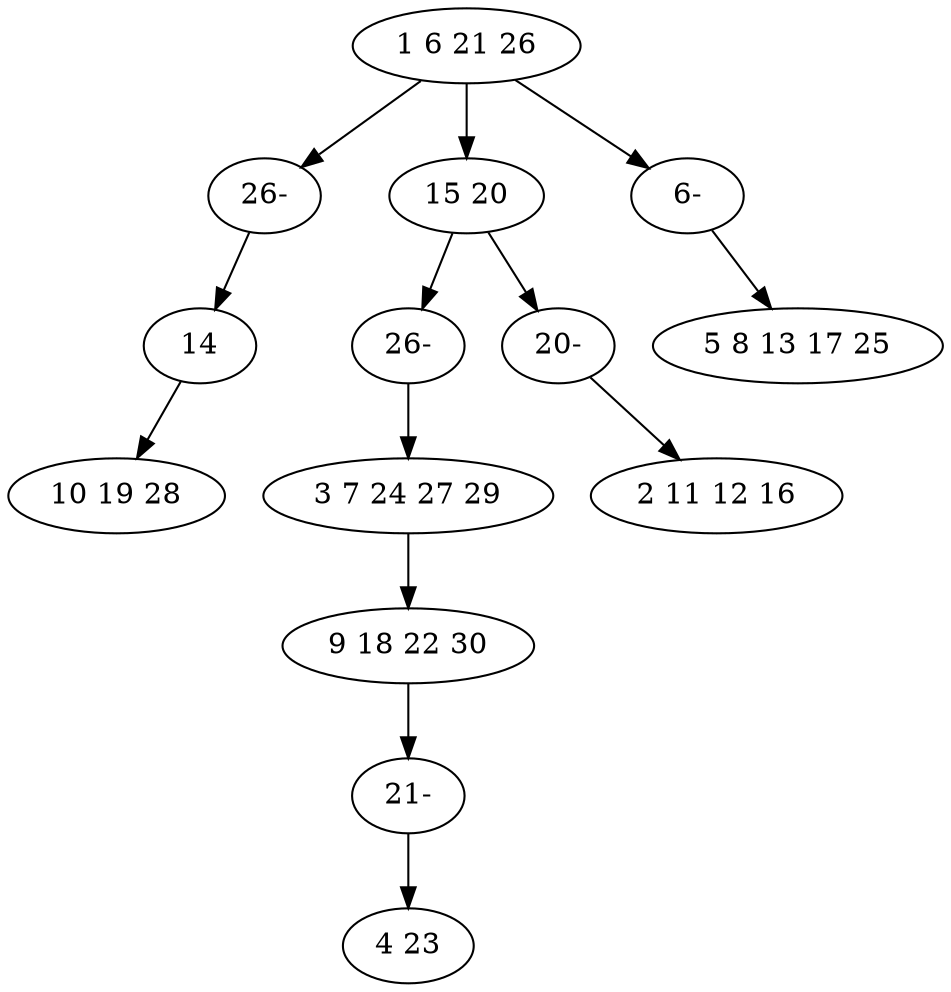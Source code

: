 digraph true_tree {
	"0" -> "11"
	"0" -> "2"
	"2" -> "12"
	"2" -> "13"
	"3" -> "5"
	"0" -> "10"
	"5" -> "9"
	"1" -> "8"
	"9" -> "7"
	"10" -> "6"
	"11" -> "1"
	"12" -> "3"
	"13" -> "4"
	"0" [label="1 6 21 26"];
	"1" [label="14"];
	"2" [label="15 20"];
	"3" [label="3 7 24 27 29"];
	"4" [label="2 11 12 16"];
	"5" [label="9 18 22 30"];
	"6" [label="5 8 13 17 25"];
	"7" [label="4 23"];
	"8" [label="10 19 28"];
	"9" [label="21-"];
	"10" [label="6-"];
	"11" [label="26-"];
	"12" [label="26-"];
	"13" [label="20-"];
}
